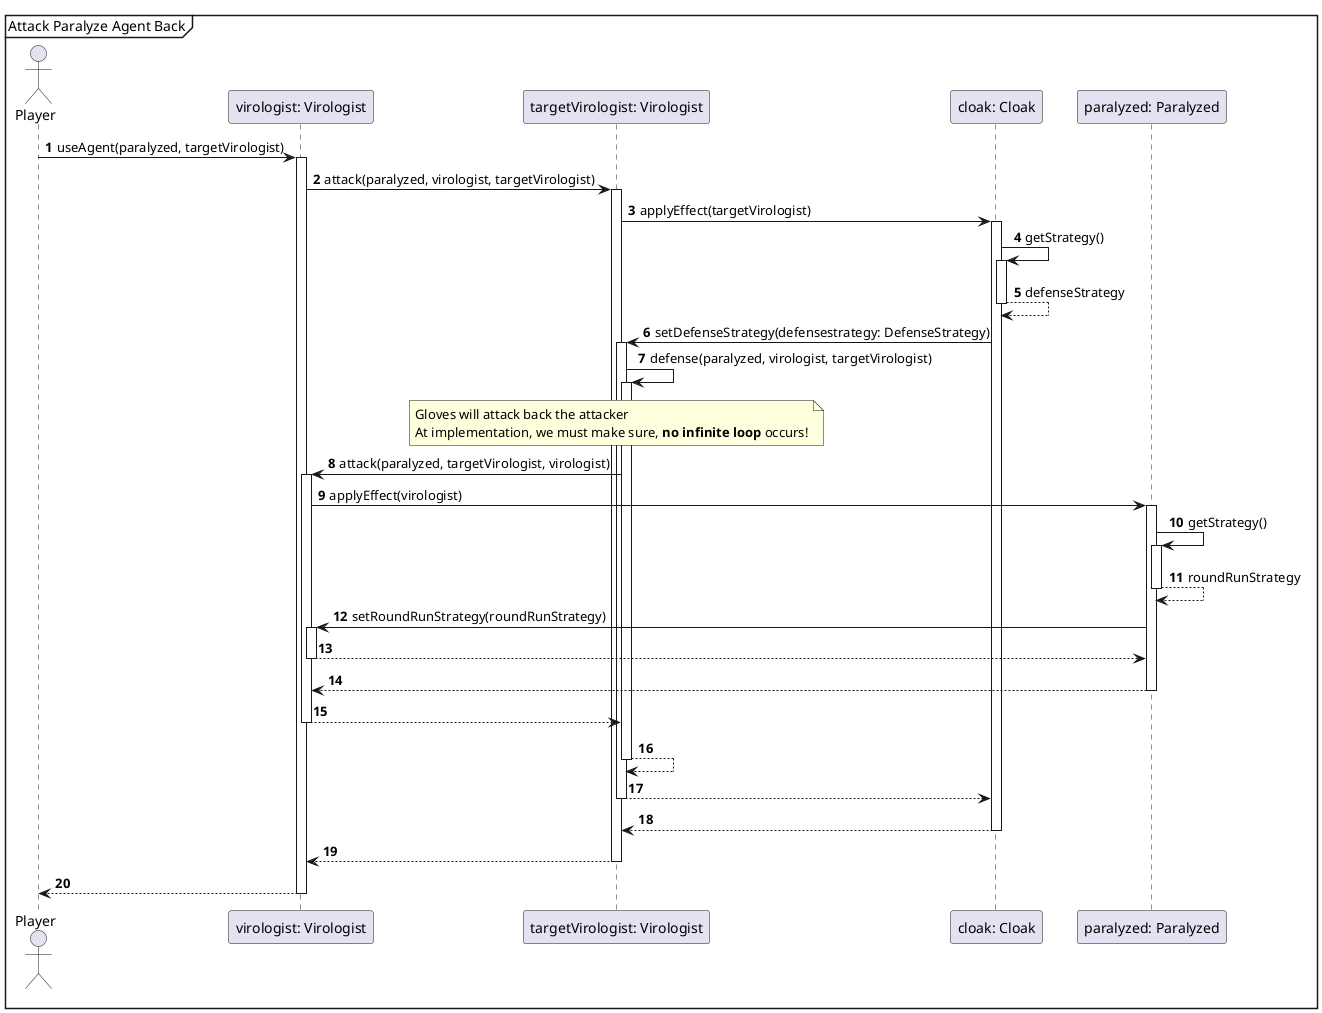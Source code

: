@startuml
'https://plantuml.com/sequence-diagram

autonumber

mainframe Attack Paralyze Agent Back

actor Player

Player -> "virologist: Virologist"++: useAgent(paralyzed, targetVirologist)
"virologist: Virologist" -> "targetVirologist: Virologist"++: attack(paralyzed, virologist, targetVirologist)
"targetVirologist: Virologist" -> "cloak: Cloak"++ : applyEffect(targetVirologist)
"cloak: Cloak" -> "cloak: Cloak"++ : getStrategy()
"cloak: Cloak" --> "cloak: Cloak"-- : defenseStrategy

"cloak: Cloak" -> "targetVirologist: Virologist"++: setDefenseStrategy(defensestrategy: DefenseStrategy)

"targetVirologist: Virologist" -> "targetVirologist: Virologist"++: defense(paralyzed, virologist, targetVirologist)

note over "targetVirologist: Virologist"
    Gloves will attack back the attacker
    At implementation, we must make sure, **no infinite loop** occurs!
end note

"targetVirologist: Virologist" -> "virologist: Virologist"++: attack(paralyzed, targetVirologist, virologist)
"virologist: Virologist" -> "paralyzed: Paralyzed"++ : applyEffect(virologist)
"paralyzed: Paralyzed" -> "paralyzed: Paralyzed"++ : getStrategy()
      "paralyzed: Paralyzed" --> "paralyzed: Paralyzed"-- : roundRunStrategy
      "paralyzed: Paralyzed" -> "virologist: Virologist"++: setRoundRunStrategy(roundRunStrategy)
      "virologist: Virologist" --> "paralyzed: Paralyzed"--
      "paralyzed: Paralyzed" --> "virologist: Virologist"--
"virologist: Virologist" --> "targetVirologist: Virologist"--

"targetVirologist: Virologist" --> "targetVirologist: Virologist" --

"targetVirologist: Virologist" --> "cloak: Cloak" --
"cloak: Cloak" --> "targetVirologist: Virologist" --

"targetVirologist: Virologist" --> "virologist: Virologist" --

"virologist: Virologist" --> Player --
@enduml